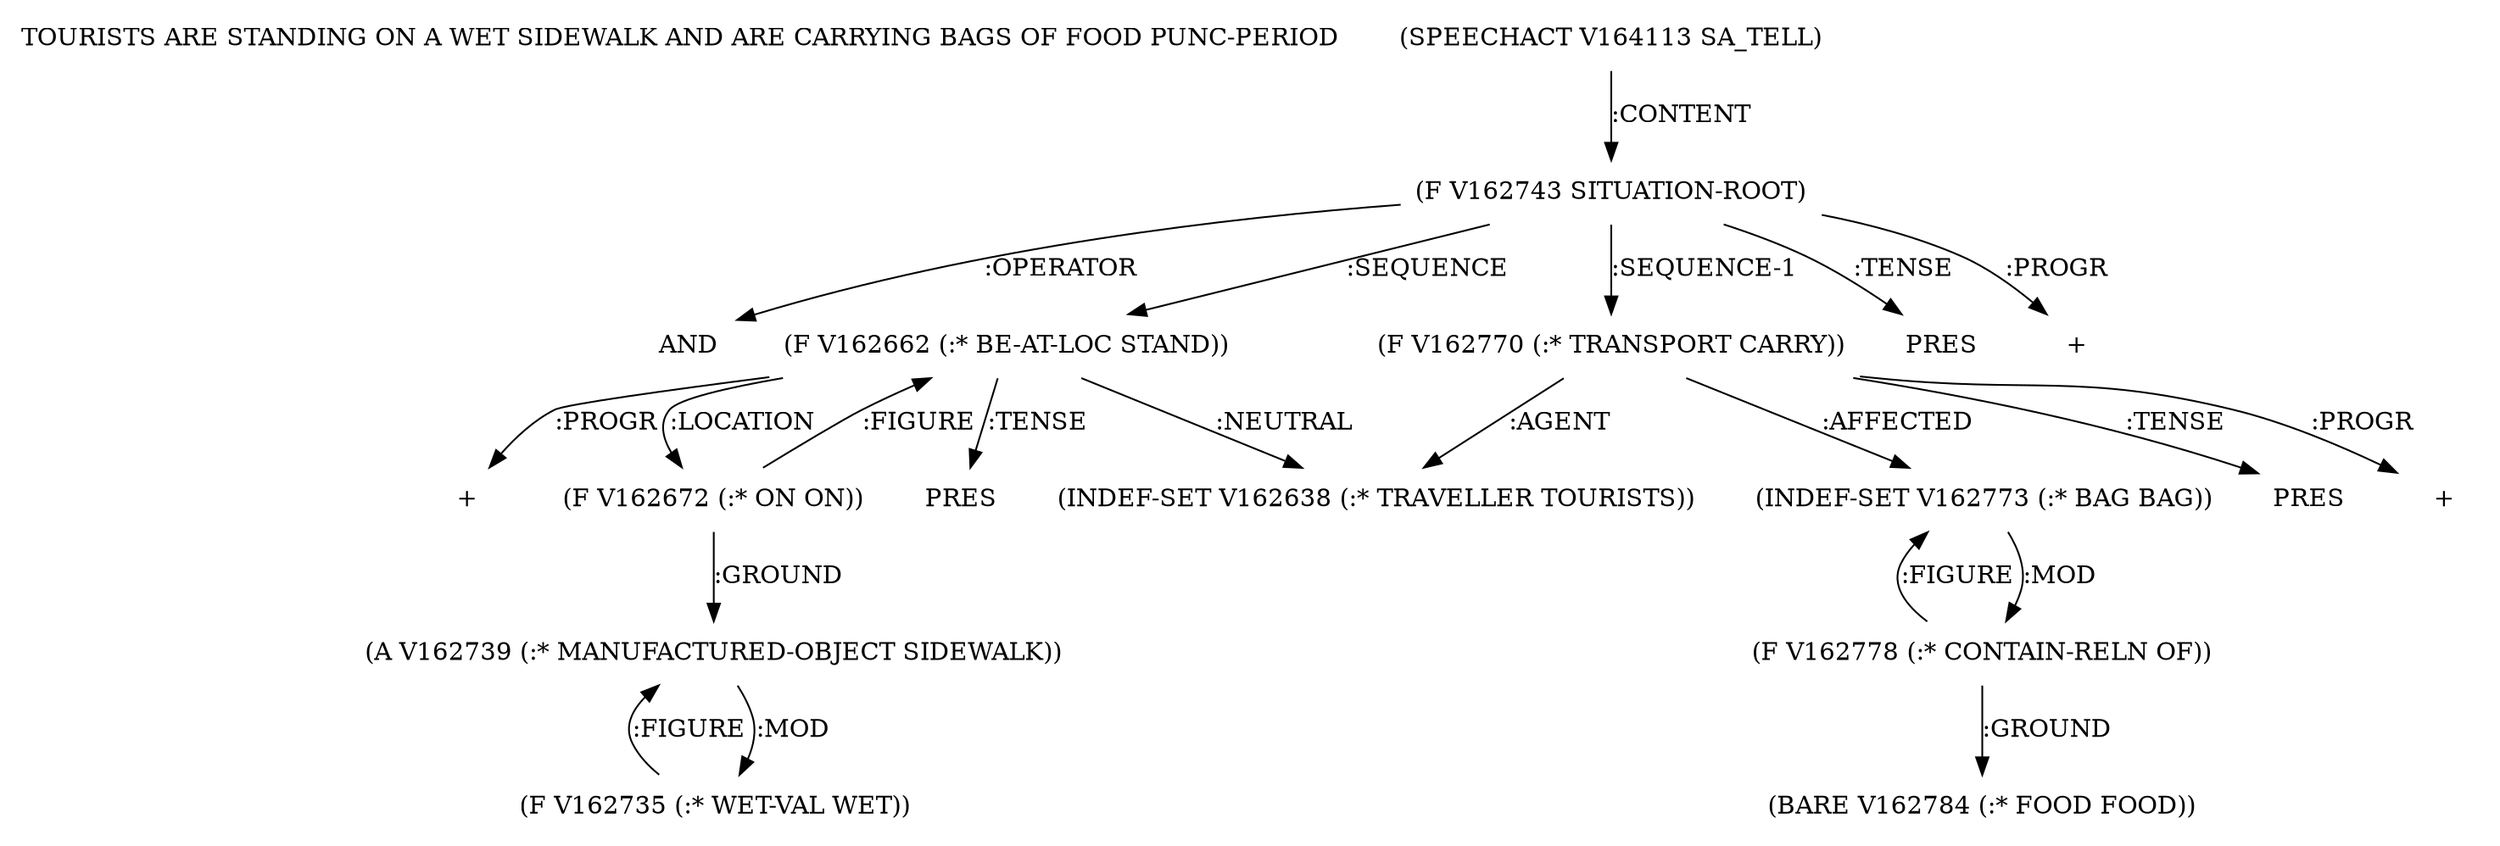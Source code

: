 digraph Terms {
  node [shape=none]
  "TOURISTS ARE STANDING ON A WET SIDEWALK AND ARE CARRYING BAGS OF FOOD PUNC-PERIOD"
  "V164113" [label="(SPEECHACT V164113 SA_TELL)"]
  "V164113" -> "V162743" [label=":CONTENT"]
  "V162743" [label="(F V162743 SITUATION-ROOT)"]
  "V162743" -> "NT166475" [label=":OPERATOR"]
  "NT166475" [label="AND"]
  "V162743" -> "V162662" [label=":SEQUENCE"]
  "V162743" -> "V162770" [label=":SEQUENCE-1"]
  "V162743" -> "NT166476" [label=":TENSE"]
  "NT166476" [label="PRES"]
  "V162743" -> "NT166477" [label=":PROGR"]
  "NT166477" [label="+"]
  "V162662" [label="(F V162662 (:* BE-AT-LOC STAND))"]
  "V162662" -> "V162638" [label=":NEUTRAL"]
  "V162662" -> "V162672" [label=":LOCATION"]
  "V162662" -> "NT166478" [label=":TENSE"]
  "NT166478" [label="PRES"]
  "V162662" -> "NT166479" [label=":PROGR"]
  "NT166479" [label="+"]
  "V162638" [label="(INDEF-SET V162638 (:* TRAVELLER TOURISTS))"]
  "V162672" [label="(F V162672 (:* ON ON))"]
  "V162672" -> "V162739" [label=":GROUND"]
  "V162672" -> "V162662" [label=":FIGURE"]
  "V162739" [label="(A V162739 (:* MANUFACTURED-OBJECT SIDEWALK))"]
  "V162739" -> "V162735" [label=":MOD"]
  "V162735" [label="(F V162735 (:* WET-VAL WET))"]
  "V162735" -> "V162739" [label=":FIGURE"]
  "V162770" [label="(F V162770 (:* TRANSPORT CARRY))"]
  "V162770" -> "V162638" [label=":AGENT"]
  "V162770" -> "V162773" [label=":AFFECTED"]
  "V162770" -> "NT166480" [label=":TENSE"]
  "NT166480" [label="PRES"]
  "V162770" -> "NT166481" [label=":PROGR"]
  "NT166481" [label="+"]
  "V162773" [label="(INDEF-SET V162773 (:* BAG BAG))"]
  "V162773" -> "V162778" [label=":MOD"]
  "V162778" [label="(F V162778 (:* CONTAIN-RELN OF))"]
  "V162778" -> "V162784" [label=":GROUND"]
  "V162778" -> "V162773" [label=":FIGURE"]
  "V162784" [label="(BARE V162784 (:* FOOD FOOD))"]
}
